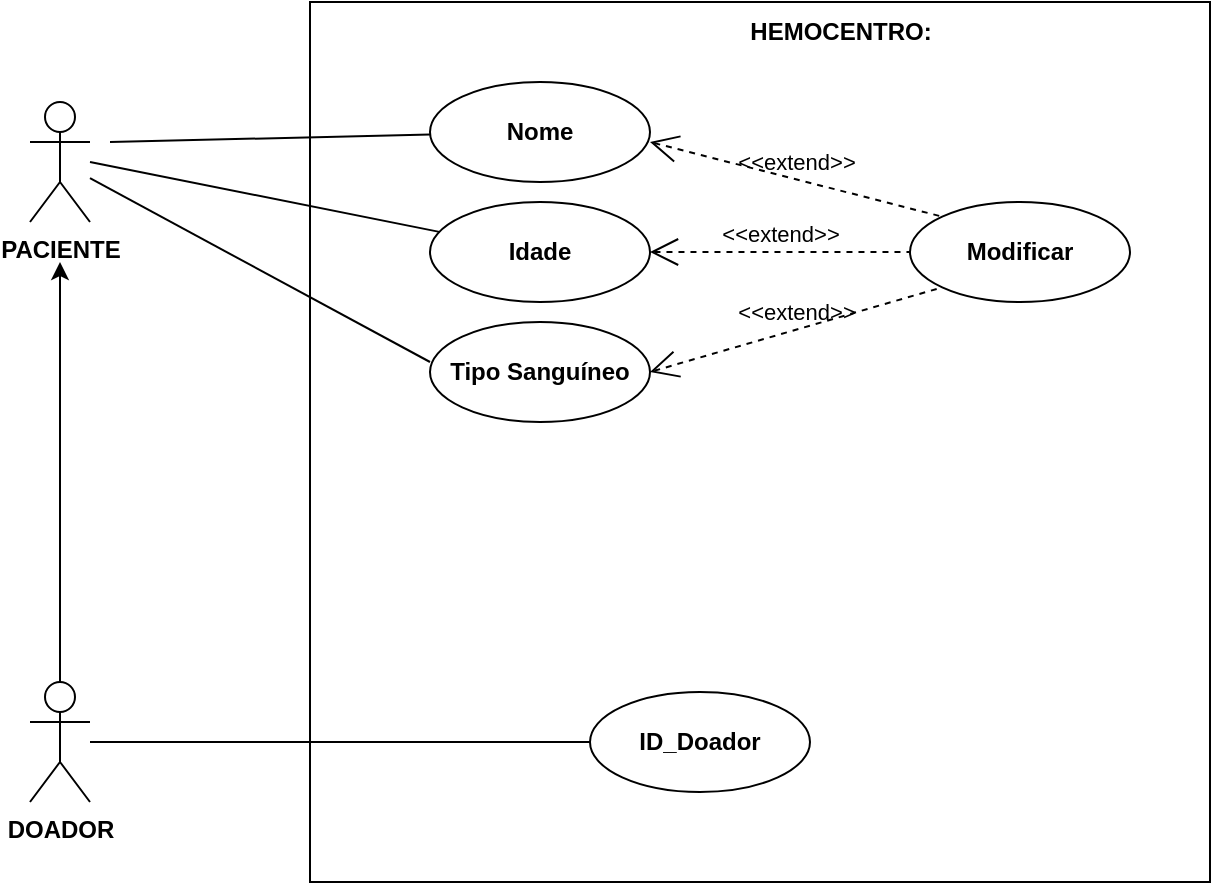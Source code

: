 <mxfile>
    <diagram id="uzVplpupy1fAU-9u6XCI" name="Page-1">
        <mxGraphModel dx="914" dy="613" grid="1" gridSize="10" guides="1" tooltips="1" connect="1" arrows="1" fold="1" page="1" pageScale="1" pageWidth="850" pageHeight="1100" math="0" shadow="0">
            <root>
                <mxCell id="0"/>
                <mxCell id="1" parent="0"/>
                <mxCell id="2" value="" style="rounded=0;whiteSpace=wrap;html=1;fillColor=none;" parent="1" vertex="1">
                    <mxGeometry x="160" y="30" width="450" height="440" as="geometry"/>
                </mxCell>
                <mxCell id="3" value="&lt;b&gt;PACIENTE&lt;/b&gt;" style="shape=umlActor;verticalLabelPosition=bottom;verticalAlign=top;html=1;outlineConnect=0;" parent="1" vertex="1">
                    <mxGeometry x="20" y="80" width="30" height="60" as="geometry"/>
                </mxCell>
                <mxCell id="5" value="&lt;b&gt;DOADOR&lt;/b&gt;" style="shape=umlActor;verticalLabelPosition=bottom;verticalAlign=top;html=1;outlineConnect=0;" parent="1" vertex="1">
                    <mxGeometry x="20" y="370" width="30" height="60" as="geometry"/>
                </mxCell>
                <mxCell id="6" value="" style="endArrow=classic;html=1;exitX=0.5;exitY=0;exitDx=0;exitDy=0;exitPerimeter=0;" parent="1" source="5" edge="1">
                    <mxGeometry width="50" height="50" relative="1" as="geometry">
                        <mxPoint x="400" y="340" as="sourcePoint"/>
                        <mxPoint x="35" y="160" as="targetPoint"/>
                    </mxGeometry>
                </mxCell>
                <mxCell id="7" value="&lt;b&gt;Idade&lt;/b&gt;" style="ellipse;whiteSpace=wrap;html=1;" parent="1" vertex="1">
                    <mxGeometry x="220" y="130" width="110" height="50" as="geometry"/>
                </mxCell>
                <mxCell id="8" value="" style="endArrow=none;html=1;" parent="1" target="7" edge="1">
                    <mxGeometry width="50" height="50" relative="1" as="geometry">
                        <mxPoint x="50" y="110" as="sourcePoint"/>
                        <mxPoint x="140" y="100" as="targetPoint"/>
                    </mxGeometry>
                </mxCell>
                <mxCell id="11" value="&lt;b&gt;Nome&lt;/b&gt;" style="ellipse;whiteSpace=wrap;html=1;" parent="1" vertex="1">
                    <mxGeometry x="220" y="70" width="110" height="50" as="geometry"/>
                </mxCell>
                <mxCell id="12" value="&lt;b&gt;Tipo Sanguíneo&lt;/b&gt;" style="ellipse;whiteSpace=wrap;html=1;" parent="1" vertex="1">
                    <mxGeometry x="220" y="190" width="110" height="50" as="geometry"/>
                </mxCell>
                <mxCell id="14" value="" style="endArrow=none;html=1;" parent="1" target="11" edge="1">
                    <mxGeometry width="50" height="50" relative="1" as="geometry">
                        <mxPoint x="60" y="100" as="sourcePoint"/>
                        <mxPoint x="160" y="50" as="targetPoint"/>
                    </mxGeometry>
                </mxCell>
                <mxCell id="16" value="" style="endArrow=none;html=1;entryX=0;entryY=0.4;entryDx=0;entryDy=0;entryPerimeter=0;" parent="1" source="3" target="12" edge="1">
                    <mxGeometry width="50" height="50" relative="1" as="geometry">
                        <mxPoint x="80" y="200" as="sourcePoint"/>
                        <mxPoint x="130" y="150" as="targetPoint"/>
                    </mxGeometry>
                </mxCell>
                <mxCell id="17" value="&lt;b&gt;ID_Doador&lt;/b&gt;" style="ellipse;whiteSpace=wrap;html=1;" parent="1" vertex="1">
                    <mxGeometry x="300" y="375" width="110" height="50" as="geometry"/>
                </mxCell>
                <mxCell id="18" value="" style="endArrow=none;html=1;entryX=0;entryY=0.5;entryDx=0;entryDy=0;" parent="1" source="5" target="17" edge="1">
                    <mxGeometry width="50" height="50" relative="1" as="geometry">
                        <mxPoint x="60" y="400" as="sourcePoint"/>
                        <mxPoint x="450" y="290" as="targetPoint"/>
                    </mxGeometry>
                </mxCell>
                <mxCell id="19" value="&lt;b&gt;Modificar&lt;/b&gt;" style="ellipse;whiteSpace=wrap;html=1;" parent="1" vertex="1">
                    <mxGeometry x="460" y="130" width="110" height="50" as="geometry"/>
                </mxCell>
                <mxCell id="20" value="&amp;lt;&amp;lt;extend&amp;gt;&amp;gt;" style="edgeStyle=none;html=1;startArrow=open;endArrow=none;startSize=12;verticalAlign=bottom;dashed=1;labelBackgroundColor=none;exitX=1;exitY=0.5;exitDx=0;exitDy=0;" parent="1" source="7" target="19" edge="1">
                    <mxGeometry width="160" relative="1" as="geometry">
                        <mxPoint x="390" y="90" as="sourcePoint"/>
                        <mxPoint x="470" y="150" as="targetPoint"/>
                    </mxGeometry>
                </mxCell>
                <mxCell id="21" value="&amp;lt;&amp;lt;extend&amp;gt;&amp;gt;" style="edgeStyle=none;html=1;startArrow=open;endArrow=none;startSize=12;verticalAlign=bottom;dashed=1;labelBackgroundColor=none;exitX=1;exitY=0.5;exitDx=0;exitDy=0;entryX=0;entryY=1;entryDx=0;entryDy=0;" parent="1" source="12" target="19" edge="1">
                    <mxGeometry width="160" relative="1" as="geometry">
                        <mxPoint x="440" y="240" as="sourcePoint"/>
                        <mxPoint x="600" y="240" as="targetPoint"/>
                    </mxGeometry>
                </mxCell>
                <mxCell id="25" value="&lt;b&gt;HEMOCENTRO:&lt;/b&gt;" style="text;html=1;align=center;verticalAlign=middle;resizable=0;points=[];autosize=1;strokeColor=none;fillColor=none;" parent="1" vertex="1">
                    <mxGeometry x="370" y="30" width="110" height="30" as="geometry"/>
                </mxCell>
                <mxCell id="27" value="&amp;lt;&amp;lt;extend&amp;gt;&amp;gt;" style="edgeStyle=none;html=1;startArrow=open;endArrow=none;startSize=12;verticalAlign=bottom;dashed=1;labelBackgroundColor=none;entryX=0;entryY=0;entryDx=0;entryDy=0;" edge="1" parent="1" target="19">
                    <mxGeometry width="160" relative="1" as="geometry">
                        <mxPoint x="330" y="100" as="sourcePoint"/>
                        <mxPoint x="460" y="94.5" as="targetPoint"/>
                    </mxGeometry>
                </mxCell>
            </root>
        </mxGraphModel>
    </diagram>
</mxfile>